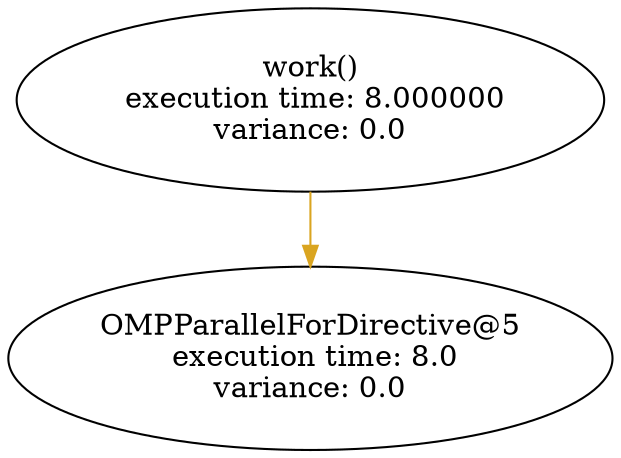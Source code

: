 digraph G {
	node [label="\N"];
	graph [bb="0,0,290,212"];
	work [label="work()\n execution time: 8.000000\nvariance: 0.0", pos="145,168", width="3.9167", height="1.2222"];
	"OMPParallelForDirective@5" [label="OMPParallelForDirective@5\n execution time: 8.0\nvariance: 0.0", pos="145,44", width="4.0278", height="1.2222"];
	work -> "OMPParallelForDirective@5" [color=goldenrod, pos="e,145,88.343 145,123.93 145,115.72 145,107.04 145,98.557"];
}
